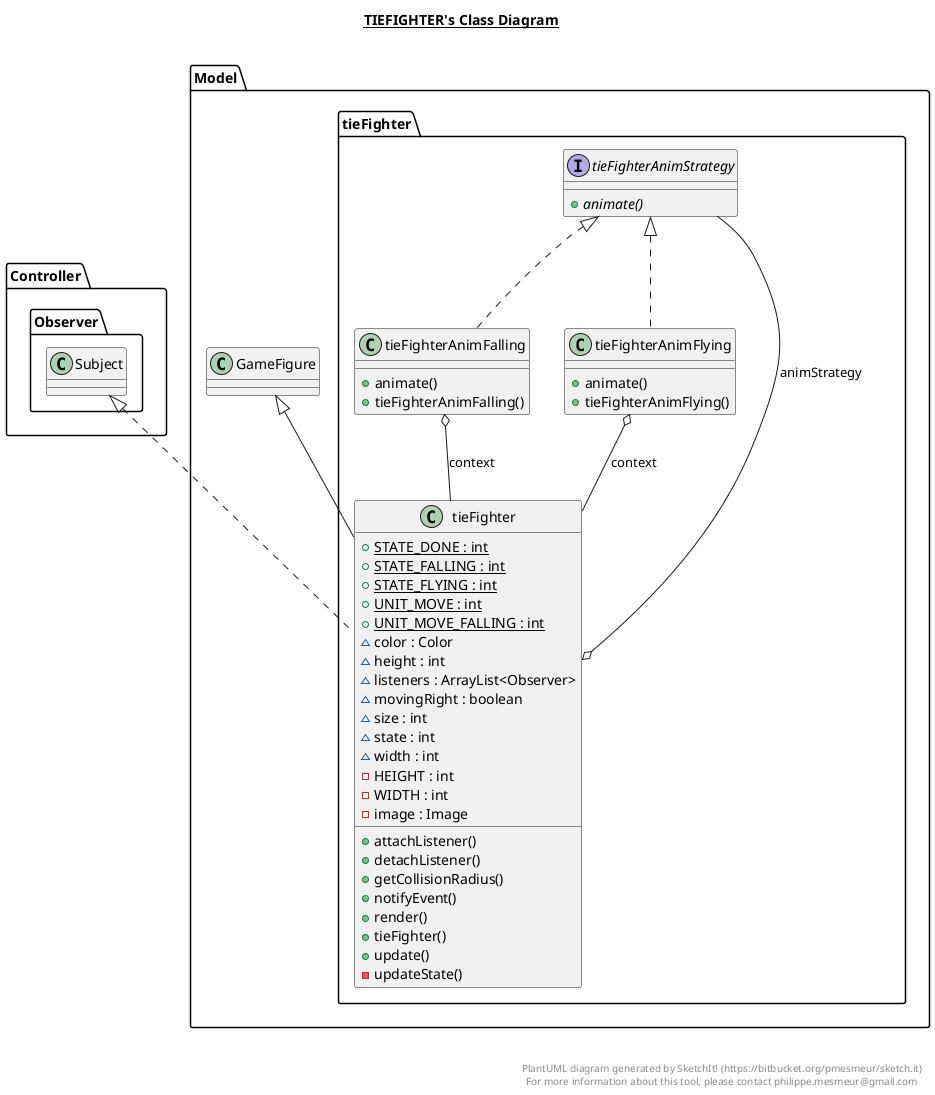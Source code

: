 @startuml

title __TIEFIGHTER's Class Diagram__\n

  namespace Model {
    namespace tieFighter {
      class Model.tieFighter.tieFighter {
          {static} + STATE_DONE : int
          {static} + STATE_FALLING : int
          {static} + STATE_FLYING : int
          {static} + UNIT_MOVE : int
          {static} + UNIT_MOVE_FALLING : int
          ~ color : Color
          ~ height : int
          ~ listeners : ArrayList<Observer>
          ~ movingRight : boolean
          ~ size : int
          ~ state : int
          ~ width : int
          - HEIGHT : int
          - WIDTH : int
          - image : Image
          + attachListener()
          + detachListener()
          + getCollisionRadius()
          + notifyEvent()
          + render()
          + tieFighter()
          + update()
          - updateState()
      }
    }
  }
  

  namespace Model {
    namespace tieFighter {
      class Model.tieFighter.tieFighterAnimFalling {
          + animate()
          + tieFighterAnimFalling()
      }
    }
  }
  

  namespace Model {
    namespace tieFighter {
      class Model.tieFighter.tieFighterAnimFlying {
          + animate()
          + tieFighterAnimFlying()
      }
    }
  }
  

  namespace Model {
    namespace tieFighter {
      interface Model.tieFighter.tieFighterAnimStrategy {
          {abstract} + animate()
      }
    }
  }
  

  Model.tieFighter.tieFighter .up.|> Controller.Observer.Subject
  Model.tieFighter.tieFighter -up-|> Model.GameFigure
  Model.tieFighter.tieFighter o-- Model.tieFighter.tieFighterAnimStrategy : animStrategy
  Model.tieFighter.tieFighterAnimFalling .up.|> Model.tieFighter.tieFighterAnimStrategy
  Model.tieFighter.tieFighterAnimFalling o-- Model.tieFighter.tieFighter : context
  Model.tieFighter.tieFighterAnimFlying .up.|> Model.tieFighter.tieFighterAnimStrategy
  Model.tieFighter.tieFighterAnimFlying o-- Model.tieFighter.tieFighter : context


right footer


PlantUML diagram generated by SketchIt! (https://bitbucket.org/pmesmeur/sketch.it)
For more information about this tool, please contact philippe.mesmeur@gmail.com
endfooter

@enduml
